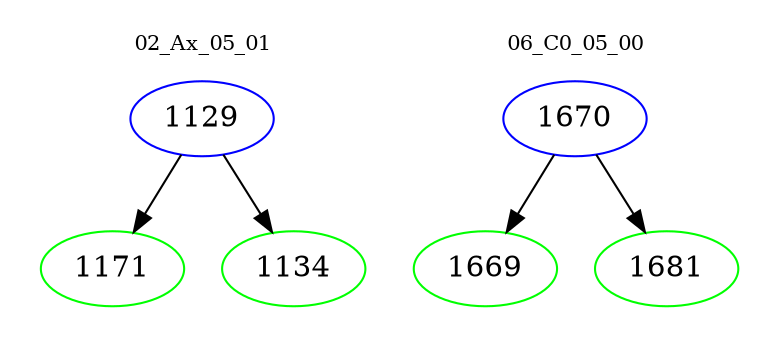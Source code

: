 digraph{
subgraph cluster_0 {
color = white
label = "02_Ax_05_01";
fontsize=10;
T0_1129 [label="1129", color="blue"]
T0_1129 -> T0_1171 [color="black"]
T0_1171 [label="1171", color="green"]
T0_1129 -> T0_1134 [color="black"]
T0_1134 [label="1134", color="green"]
}
subgraph cluster_1 {
color = white
label = "06_C0_05_00";
fontsize=10;
T1_1670 [label="1670", color="blue"]
T1_1670 -> T1_1669 [color="black"]
T1_1669 [label="1669", color="green"]
T1_1670 -> T1_1681 [color="black"]
T1_1681 [label="1681", color="green"]
}
}
